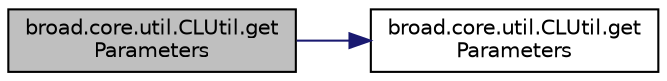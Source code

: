 digraph "broad.core.util.CLUtil.getParameters"
{
  edge [fontname="Helvetica",fontsize="10",labelfontname="Helvetica",labelfontsize="10"];
  node [fontname="Helvetica",fontsize="10",shape=record];
  rankdir="LR";
  Node1 [label="broad.core.util.CLUtil.get\lParameters",height=0.2,width=0.4,color="black", fillcolor="grey75", style="filled" fontcolor="black"];
  Node1 -> Node2 [color="midnightblue",fontsize="10",style="solid",fontname="Helvetica"];
  Node2 [label="broad.core.util.CLUtil.get\lParameters",height=0.2,width=0.4,color="black", fillcolor="white", style="filled",URL="$classbroad_1_1core_1_1util_1_1_c_l_util.html#af748a060e3a4f731198c123625df6b97"];
}
